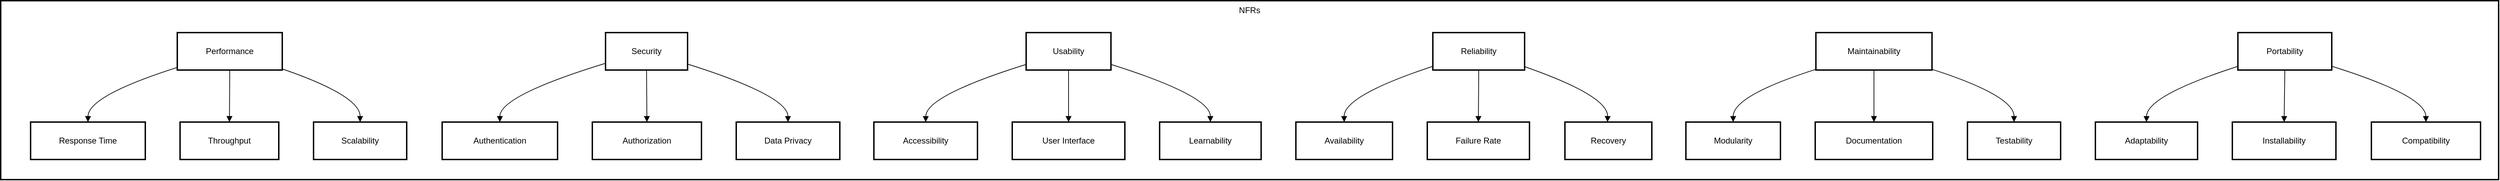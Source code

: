 <mxfile version="26.2.13">
  <diagram name="Página-1" id="O3qpxVjNXtSiqfIpqjM0">
    <mxGraphModel>
      <root>
        <mxCell id="0" />
        <mxCell id="1" parent="0" />
        <mxCell id="2" value="NFRs" style="whiteSpace=wrap;strokeWidth=2;verticalAlign=top;" vertex="1" parent="1">
          <mxGeometry x="8" y="8" width="3593" height="258" as="geometry" />
        </mxCell>
        <mxCell id="3" value="Performance" style="whiteSpace=wrap;strokeWidth=2;" vertex="1" parent="2">
          <mxGeometry x="254" y="46" width="151" height="54" as="geometry" />
        </mxCell>
        <mxCell id="4" value="Response Time" style="whiteSpace=wrap;strokeWidth=2;" vertex="1" parent="2">
          <mxGeometry x="43" y="175" width="165" height="54" as="geometry" />
        </mxCell>
        <mxCell id="5" value="Throughput" style="whiteSpace=wrap;strokeWidth=2;" vertex="1" parent="2">
          <mxGeometry x="258" y="175" width="142" height="54" as="geometry" />
        </mxCell>
        <mxCell id="6" value="Scalability" style="whiteSpace=wrap;strokeWidth=2;" vertex="1" parent="2">
          <mxGeometry x="450" y="175" width="134" height="54" as="geometry" />
        </mxCell>
        <mxCell id="7" value="Security" style="whiteSpace=wrap;strokeWidth=2;" vertex="1" parent="2">
          <mxGeometry x="870" y="46" width="118" height="54" as="geometry" />
        </mxCell>
        <mxCell id="8" value="Authentication" style="whiteSpace=wrap;strokeWidth=2;" vertex="1" parent="2">
          <mxGeometry x="635" y="175" width="166" height="54" as="geometry" />
        </mxCell>
        <mxCell id="9" value="Authorization" style="whiteSpace=wrap;strokeWidth=2;" vertex="1" parent="2">
          <mxGeometry x="851" y="175" width="157" height="54" as="geometry" />
        </mxCell>
        <mxCell id="10" value="Data Privacy" style="whiteSpace=wrap;strokeWidth=2;" vertex="1" parent="2">
          <mxGeometry x="1058" y="175" width="149" height="54" as="geometry" />
        </mxCell>
        <mxCell id="11" value="Usability" style="whiteSpace=wrap;strokeWidth=2;" vertex="1" parent="2">
          <mxGeometry x="1475" y="46" width="122" height="54" as="geometry" />
        </mxCell>
        <mxCell id="12" value="Accessibility" style="whiteSpace=wrap;strokeWidth=2;" vertex="1" parent="2">
          <mxGeometry x="1256" y="175" width="149" height="54" as="geometry" />
        </mxCell>
        <mxCell id="13" value="User Interface" style="whiteSpace=wrap;strokeWidth=2;" vertex="1" parent="2">
          <mxGeometry x="1455" y="175" width="162" height="54" as="geometry" />
        </mxCell>
        <mxCell id="14" value="Learnability" style="whiteSpace=wrap;strokeWidth=2;" vertex="1" parent="2">
          <mxGeometry x="1667" y="175" width="146" height="54" as="geometry" />
        </mxCell>
        <mxCell id="15" value="Reliability" style="whiteSpace=wrap;strokeWidth=2;" vertex="1" parent="2">
          <mxGeometry x="2060" y="46" width="132" height="54" as="geometry" />
        </mxCell>
        <mxCell id="16" value="Availability" style="whiteSpace=wrap;strokeWidth=2;" vertex="1" parent="2">
          <mxGeometry x="1863" y="175" width="139" height="54" as="geometry" />
        </mxCell>
        <mxCell id="17" value="Failure Rate" style="whiteSpace=wrap;strokeWidth=2;" vertex="1" parent="2">
          <mxGeometry x="2052" y="175" width="147" height="54" as="geometry" />
        </mxCell>
        <mxCell id="18" value="Recovery" style="whiteSpace=wrap;strokeWidth=2;" vertex="1" parent="2">
          <mxGeometry x="2250" y="175" width="125" height="54" as="geometry" />
        </mxCell>
        <mxCell id="19" value="Maintainability" style="whiteSpace=wrap;strokeWidth=2;" vertex="1" parent="2">
          <mxGeometry x="2611" y="46" width="167" height="54" as="geometry" />
        </mxCell>
        <mxCell id="20" value="Modularity" style="whiteSpace=wrap;strokeWidth=2;" vertex="1" parent="2">
          <mxGeometry x="2424" y="175" width="136" height="54" as="geometry" />
        </mxCell>
        <mxCell id="21" value="Documentation" style="whiteSpace=wrap;strokeWidth=2;" vertex="1" parent="2">
          <mxGeometry x="2610" y="175" width="169" height="54" as="geometry" />
        </mxCell>
        <mxCell id="22" value="Testability" style="whiteSpace=wrap;strokeWidth=2;" vertex="1" parent="2">
          <mxGeometry x="2829" y="175" width="134" height="54" as="geometry" />
        </mxCell>
        <mxCell id="23" value="Portability" style="whiteSpace=wrap;strokeWidth=2;" vertex="1" parent="2">
          <mxGeometry x="3218" y="46" width="135" height="54" as="geometry" />
        </mxCell>
        <mxCell id="24" value="Adaptability" style="whiteSpace=wrap;strokeWidth=2;" vertex="1" parent="2">
          <mxGeometry x="3013" y="175" width="147" height="54" as="geometry" />
        </mxCell>
        <mxCell id="25" value="Installability" style="whiteSpace=wrap;strokeWidth=2;" vertex="1" parent="2">
          <mxGeometry x="3210" y="175" width="149" height="54" as="geometry" />
        </mxCell>
        <mxCell id="26" value="Compatibility" style="whiteSpace=wrap;strokeWidth=2;" vertex="1" parent="2">
          <mxGeometry x="3410" y="175" width="157" height="54" as="geometry" />
        </mxCell>
        <mxCell id="27" value="" style="curved=1;startArrow=none;endArrow=block;exitX=0;exitY=0.93;entryX=0.5;entryY=-0.01;" edge="1" parent="2" source="3" target="4">
          <mxGeometry relative="1" as="geometry">
            <Array as="points">
              <mxPoint x="126" y="137" />
            </Array>
          </mxGeometry>
        </mxCell>
        <mxCell id="28" value="" style="curved=1;startArrow=none;endArrow=block;exitX=0.5;exitY=0.99;entryX=0.5;entryY=-0.01;" edge="1" parent="2" source="3" target="5">
          <mxGeometry relative="1" as="geometry">
            <Array as="points" />
          </mxGeometry>
        </mxCell>
        <mxCell id="29" value="" style="curved=1;startArrow=none;endArrow=block;exitX=1;exitY=0.97;entryX=0.5;entryY=-0.01;" edge="1" parent="2" source="3" target="6">
          <mxGeometry relative="1" as="geometry">
            <Array as="points">
              <mxPoint x="517" y="137" />
            </Array>
          </mxGeometry>
        </mxCell>
        <mxCell id="30" value="" style="curved=1;startArrow=none;endArrow=block;exitX=0;exitY=0.82;entryX=0.5;entryY=-0.01;" edge="1" parent="2" source="7" target="8">
          <mxGeometry relative="1" as="geometry">
            <Array as="points">
              <mxPoint x="718" y="137" />
            </Array>
          </mxGeometry>
        </mxCell>
        <mxCell id="31" value="" style="curved=1;startArrow=none;endArrow=block;exitX=0.5;exitY=0.99;entryX=0.5;entryY=-0.01;" edge="1" parent="2" source="7" target="9">
          <mxGeometry relative="1" as="geometry">
            <Array as="points" />
          </mxGeometry>
        </mxCell>
        <mxCell id="32" value="" style="curved=1;startArrow=none;endArrow=block;exitX=1;exitY=0.84;entryX=0.5;entryY=-0.01;" edge="1" parent="2" source="7" target="10">
          <mxGeometry relative="1" as="geometry">
            <Array as="points">
              <mxPoint x="1132" y="137" />
            </Array>
          </mxGeometry>
        </mxCell>
        <mxCell id="33" value="" style="curved=1;startArrow=none;endArrow=block;exitX=0;exitY=0.85;entryX=0.5;entryY=-0.01;" edge="1" parent="2" source="11" target="12">
          <mxGeometry relative="1" as="geometry">
            <Array as="points">
              <mxPoint x="1331" y="137" />
            </Array>
          </mxGeometry>
        </mxCell>
        <mxCell id="34" value="" style="curved=1;startArrow=none;endArrow=block;exitX=0.5;exitY=0.99;entryX=0.5;entryY=-0.01;" edge="1" parent="2" source="11" target="13">
          <mxGeometry relative="1" as="geometry">
            <Array as="points" />
          </mxGeometry>
        </mxCell>
        <mxCell id="35" value="" style="curved=1;startArrow=none;endArrow=block;exitX=1;exitY=0.85;entryX=0.5;entryY=-0.01;" edge="1" parent="2" source="11" target="14">
          <mxGeometry relative="1" as="geometry">
            <Array as="points">
              <mxPoint x="1740" y="137" />
            </Array>
          </mxGeometry>
        </mxCell>
        <mxCell id="36" value="" style="curved=1;startArrow=none;endArrow=block;exitX=0;exitY=0.9;entryX=0.5;entryY=-0.01;" edge="1" parent="2" source="15" target="16">
          <mxGeometry relative="1" as="geometry">
            <Array as="points">
              <mxPoint x="1932" y="137" />
            </Array>
          </mxGeometry>
        </mxCell>
        <mxCell id="37" value="" style="curved=1;startArrow=none;endArrow=block;exitX=0.5;exitY=0.99;entryX=0.5;entryY=-0.01;" edge="1" parent="2" source="15" target="17">
          <mxGeometry relative="1" as="geometry">
            <Array as="points" />
          </mxGeometry>
        </mxCell>
        <mxCell id="38" value="" style="curved=1;startArrow=none;endArrow=block;exitX=1;exitY=0.91;entryX=0.49;entryY=-0.01;" edge="1" parent="2" source="15" target="18">
          <mxGeometry relative="1" as="geometry">
            <Array as="points">
              <mxPoint x="2312" y="137" />
            </Array>
          </mxGeometry>
        </mxCell>
        <mxCell id="39" value="" style="curved=1;startArrow=none;endArrow=block;exitX=0;exitY=0.98;entryX=0.5;entryY=-0.01;" edge="1" parent="2" source="19" target="20">
          <mxGeometry relative="1" as="geometry">
            <Array as="points">
              <mxPoint x="2492" y="137" />
            </Array>
          </mxGeometry>
        </mxCell>
        <mxCell id="40" value="" style="curved=1;startArrow=none;endArrow=block;exitX=0.5;exitY=0.99;entryX=0.5;entryY=-0.01;" edge="1" parent="2" source="19" target="21">
          <mxGeometry relative="1" as="geometry">
            <Array as="points" />
          </mxGeometry>
        </mxCell>
        <mxCell id="41" value="" style="curved=1;startArrow=none;endArrow=block;exitX=1;exitY=0.98;entryX=0.5;entryY=-0.01;" edge="1" parent="2" source="19" target="22">
          <mxGeometry relative="1" as="geometry">
            <Array as="points">
              <mxPoint x="2896" y="137" />
            </Array>
          </mxGeometry>
        </mxCell>
        <mxCell id="42" value="" style="curved=1;startArrow=none;endArrow=block;exitX=0;exitY=0.9;entryX=0.5;entryY=-0.01;" edge="1" parent="2" source="23" target="24">
          <mxGeometry relative="1" as="geometry">
            <Array as="points">
              <mxPoint x="3087" y="137" />
            </Array>
          </mxGeometry>
        </mxCell>
        <mxCell id="43" value="" style="curved=1;startArrow=none;endArrow=block;exitX=0.5;exitY=0.99;entryX=0.5;entryY=-0.01;" edge="1" parent="2" source="23" target="25">
          <mxGeometry relative="1" as="geometry">
            <Array as="points" />
          </mxGeometry>
        </mxCell>
        <mxCell id="44" value="" style="curved=1;startArrow=none;endArrow=block;exitX=0.99;exitY=0.89;entryX=0.5;entryY=-0.01;" edge="1" parent="2" source="23" target="26">
          <mxGeometry relative="1" as="geometry">
            <Array as="points">
              <mxPoint x="3488" y="137" />
            </Array>
          </mxGeometry>
        </mxCell>
      </root>
    </mxGraphModel>
  </diagram>
</mxfile>
